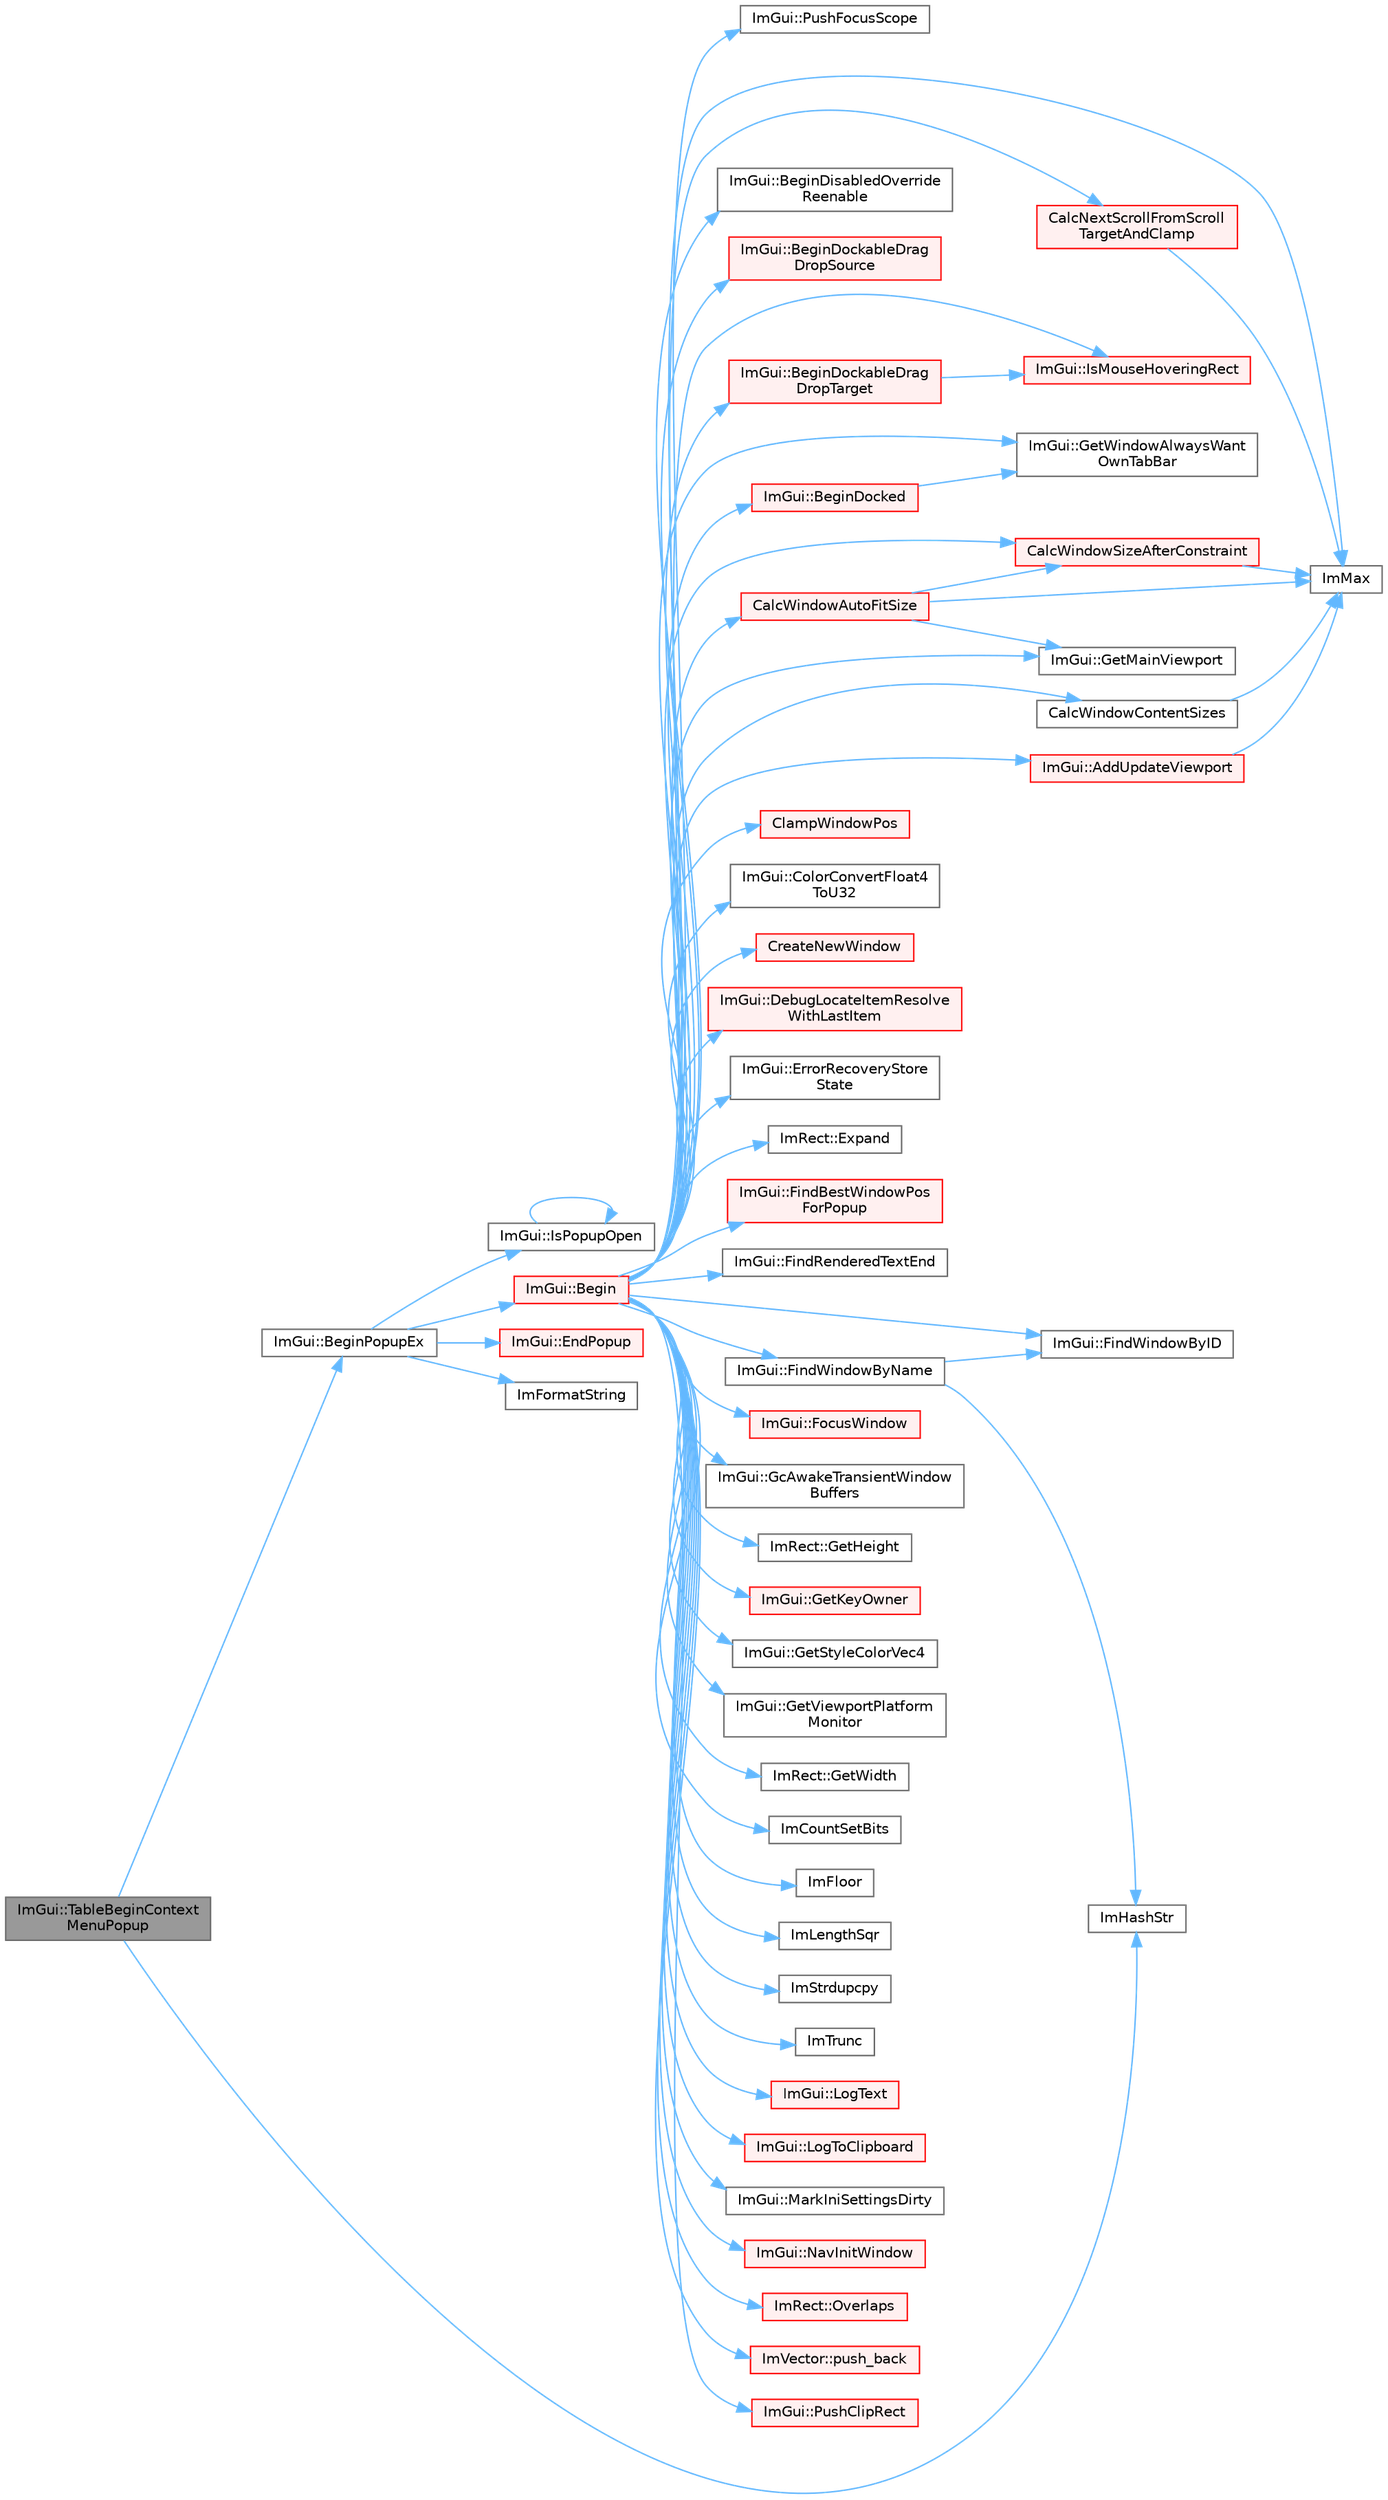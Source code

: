digraph "ImGui::TableBeginContextMenuPopup"
{
 // LATEX_PDF_SIZE
  bgcolor="transparent";
  edge [fontname=Helvetica,fontsize=10,labelfontname=Helvetica,labelfontsize=10];
  node [fontname=Helvetica,fontsize=10,shape=box,height=0.2,width=0.4];
  rankdir="LR";
  Node1 [id="Node000001",label="ImGui::TableBeginContext\lMenuPopup",height=0.2,width=0.4,color="gray40", fillcolor="grey60", style="filled", fontcolor="black",tooltip=" "];
  Node1 -> Node2 [id="edge1_Node000001_Node000002",color="steelblue1",style="solid",tooltip=" "];
  Node2 [id="Node000002",label="ImGui::BeginPopupEx",height=0.2,width=0.4,color="grey40", fillcolor="white", style="filled",URL="$namespace_im_gui.html#a9bb87665314f24d473daefd570d43db1",tooltip=" "];
  Node2 -> Node3 [id="edge2_Node000002_Node000003",color="steelblue1",style="solid",tooltip=" "];
  Node3 [id="Node000003",label="ImGui::Begin",height=0.2,width=0.4,color="red", fillcolor="#FFF0F0", style="filled",URL="$namespace_im_gui.html#a581e58db0bc930bafa4a5d23093a2b99",tooltip=" "];
  Node3 -> Node4 [id="edge3_Node000003_Node000004",color="steelblue1",style="solid",tooltip=" "];
  Node4 [id="Node000004",label="ImGui::AddUpdateViewport",height=0.2,width=0.4,color="red", fillcolor="#FFF0F0", style="filled",URL="$namespace_im_gui.html#ada58e5d3e2efc3cef60f213d771408d8",tooltip=" "];
  Node4 -> Node6 [id="edge4_Node000004_Node000006",color="steelblue1",style="solid",tooltip=" "];
  Node6 [id="Node000006",label="ImMax",height=0.2,width=0.4,color="grey40", fillcolor="white", style="filled",URL="$imgui__internal_8h.html#a7667efd95147d0422f140917c71a9226",tooltip=" "];
  Node3 -> Node20 [id="edge5_Node000003_Node000020",color="steelblue1",style="solid",tooltip=" "];
  Node20 [id="Node000020",label="ImGui::BeginDisabledOverride\lReenable",height=0.2,width=0.4,color="grey40", fillcolor="white", style="filled",URL="$namespace_im_gui.html#a26b36756e219b7129f894e1c2feb17a8",tooltip=" "];
  Node3 -> Node21 [id="edge6_Node000003_Node000021",color="steelblue1",style="solid",tooltip=" "];
  Node21 [id="Node000021",label="ImGui::BeginDockableDrag\lDropSource",height=0.2,width=0.4,color="red", fillcolor="#FFF0F0", style="filled",URL="$namespace_im_gui.html#a7a435b1565d4884e42a5ee5667f21a1f",tooltip=" "];
  Node3 -> Node369 [id="edge7_Node000003_Node000369",color="steelblue1",style="solid",tooltip=" "];
  Node369 [id="Node000369",label="ImGui::BeginDockableDrag\lDropTarget",height=0.2,width=0.4,color="red", fillcolor="#FFF0F0", style="filled",URL="$namespace_im_gui.html#a1725ff3becdb963b97c16d69d4c9f308",tooltip=" "];
  Node369 -> Node78 [id="edge8_Node000369_Node000078",color="steelblue1",style="solid",tooltip=" "];
  Node78 [id="Node000078",label="ImGui::IsMouseHoveringRect",height=0.2,width=0.4,color="red", fillcolor="#FFF0F0", style="filled",URL="$namespace_im_gui.html#ae0b8ea0e06c457316d6aed6c5b2a1c25",tooltip=" "];
  Node3 -> Node413 [id="edge9_Node000003_Node000413",color="steelblue1",style="solid",tooltip=" "];
  Node413 [id="Node000413",label="ImGui::BeginDocked",height=0.2,width=0.4,color="red", fillcolor="#FFF0F0", style="filled",URL="$namespace_im_gui.html#a627bb85e7c0ab597360f63719bfb1e55",tooltip=" "];
  Node413 -> Node457 [id="edge10_Node000413_Node000457",color="steelblue1",style="solid",tooltip=" "];
  Node457 [id="Node000457",label="ImGui::GetWindowAlwaysWant\lOwnTabBar",height=0.2,width=0.4,color="grey40", fillcolor="white", style="filled",URL="$namespace_im_gui.html#ae1208499040a30ab6dfd30ca0d14fbc2",tooltip=" "];
  Node3 -> Node263 [id="edge11_Node000003_Node000263",color="steelblue1",style="solid",tooltip=" "];
  Node263 [id="Node000263",label="CalcNextScrollFromScroll\lTargetAndClamp",height=0.2,width=0.4,color="red", fillcolor="#FFF0F0", style="filled",URL="$imgui_8cpp.html#a07abb80a54115cb5cf9da03351e29533",tooltip=" "];
  Node263 -> Node6 [id="edge12_Node000263_Node000006",color="steelblue1",style="solid",tooltip=" "];
  Node3 -> Node239 [id="edge13_Node000003_Node000239",color="steelblue1",style="solid",tooltip=" "];
  Node239 [id="Node000239",label="CalcWindowAutoFitSize",height=0.2,width=0.4,color="red", fillcolor="#FFF0F0", style="filled",URL="$imgui_8cpp.html#acbe6338daf87dc6ab636f02f1367eb41",tooltip=" "];
  Node239 -> Node242 [id="edge14_Node000239_Node000242",color="steelblue1",style="solid",tooltip=" "];
  Node242 [id="Node000242",label="CalcWindowSizeAfterConstraint",height=0.2,width=0.4,color="red", fillcolor="#FFF0F0", style="filled",URL="$imgui_8cpp.html#a0c4618a6985c33c4936f1d9f1c7b26b4",tooltip=" "];
  Node242 -> Node6 [id="edge15_Node000242_Node000006",color="steelblue1",style="solid",tooltip=" "];
  Node239 -> Node243 [id="edge16_Node000239_Node000243",color="steelblue1",style="solid",tooltip=" "];
  Node243 [id="Node000243",label="ImGui::GetMainViewport",height=0.2,width=0.4,color="grey40", fillcolor="white", style="filled",URL="$namespace_im_gui.html#a7bf620af1d66ee7d7b06701894d23e60",tooltip=" "];
  Node239 -> Node6 [id="edge17_Node000239_Node000006",color="steelblue1",style="solid",tooltip=" "];
  Node3 -> Node244 [id="edge18_Node000003_Node000244",color="steelblue1",style="solid",tooltip=" "];
  Node244 [id="Node000244",label="CalcWindowContentSizes",height=0.2,width=0.4,color="grey40", fillcolor="white", style="filled",URL="$imgui_8cpp.html#a6eddef51b4880a9f1dca88837f71fc6e",tooltip=" "];
  Node244 -> Node6 [id="edge19_Node000244_Node000006",color="steelblue1",style="solid",tooltip=" "];
  Node3 -> Node242 [id="edge20_Node000003_Node000242",color="steelblue1",style="solid",tooltip=" "];
  Node3 -> Node459 [id="edge21_Node000003_Node000459",color="steelblue1",style="solid",tooltip=" "];
  Node459 [id="Node000459",label="ClampWindowPos",height=0.2,width=0.4,color="red", fillcolor="#FFF0F0", style="filled",URL="$imgui_8cpp.html#a27b88f27774c413d5578ab6a3f989872",tooltip=" "];
  Node3 -> Node90 [id="edge22_Node000003_Node000090",color="steelblue1",style="solid",tooltip=" "];
  Node90 [id="Node000090",label="ImGui::ColorConvertFloat4\lToU32",height=0.2,width=0.4,color="grey40", fillcolor="white", style="filled",URL="$namespace_im_gui.html#abe2691de0b1a71c774ab24cc91564a94",tooltip=" "];
  Node3 -> Node460 [id="edge23_Node000003_Node000460",color="steelblue1",style="solid",tooltip=" "];
  Node460 [id="Node000460",label="CreateNewWindow",height=0.2,width=0.4,color="red", fillcolor="#FFF0F0", style="filled",URL="$imgui_8cpp.html#a3c92847eb67e7138e6f9af0ee66d3b33",tooltip=" "];
  Node3 -> Node112 [id="edge24_Node000003_Node000112",color="steelblue1",style="solid",tooltip=" "];
  Node112 [id="Node000112",label="ImGui::DebugLocateItemResolve\lWithLastItem",height=0.2,width=0.4,color="red", fillcolor="#FFF0F0", style="filled",URL="$namespace_im_gui.html#ae8ab0d7dfc90af8e82db3ed9e7829219",tooltip=" "];
  Node3 -> Node466 [id="edge25_Node000003_Node000466",color="steelblue1",style="solid",tooltip=" "];
  Node466 [id="Node000466",label="ImGui::ErrorRecoveryStore\lState",height=0.2,width=0.4,color="grey40", fillcolor="white", style="filled",URL="$namespace_im_gui.html#ac961d81019f580ffaec6b8857635a348",tooltip=" "];
  Node3 -> Node193 [id="edge26_Node000003_Node000193",color="steelblue1",style="solid",tooltip=" "];
  Node193 [id="Node000193",label="ImRect::Expand",height=0.2,width=0.4,color="grey40", fillcolor="white", style="filled",URL="$struct_im_rect.html#af33a7424c3341d08acd69da30c27c753",tooltip=" "];
  Node3 -> Node467 [id="edge27_Node000003_Node000467",color="steelblue1",style="solid",tooltip=" "];
  Node467 [id="Node000467",label="ImGui::FindBestWindowPos\lForPopup",height=0.2,width=0.4,color="red", fillcolor="#FFF0F0", style="filled",URL="$namespace_im_gui.html#a310ff87cbe678e2c632bf1f5577a7fbd",tooltip=" "];
  Node3 -> Node148 [id="edge28_Node000003_Node000148",color="steelblue1",style="solid",tooltip=" "];
  Node148 [id="Node000148",label="ImGui::FindRenderedTextEnd",height=0.2,width=0.4,color="grey40", fillcolor="white", style="filled",URL="$namespace_im_gui.html#a7671e1dbc803a31b06081b52a771d83f",tooltip=" "];
  Node3 -> Node248 [id="edge29_Node000003_Node000248",color="steelblue1",style="solid",tooltip=" "];
  Node248 [id="Node000248",label="ImGui::FindWindowByID",height=0.2,width=0.4,color="grey40", fillcolor="white", style="filled",URL="$namespace_im_gui.html#a82204d8800dc3a072ddbcbd2aecc48ac",tooltip=" "];
  Node3 -> Node247 [id="edge30_Node000003_Node000247",color="steelblue1",style="solid",tooltip=" "];
  Node247 [id="Node000247",label="ImGui::FindWindowByName",height=0.2,width=0.4,color="grey40", fillcolor="white", style="filled",URL="$namespace_im_gui.html#abca25f22c02e73d5eb2e9c72c4557813",tooltip=" "];
  Node247 -> Node248 [id="edge31_Node000247_Node000248",color="steelblue1",style="solid",tooltip=" "];
  Node247 -> Node52 [id="edge32_Node000247_Node000052",color="steelblue1",style="solid",tooltip=" "];
  Node52 [id="Node000052",label="ImHashStr",height=0.2,width=0.4,color="grey40", fillcolor="white", style="filled",URL="$imgui_8cpp.html#ab6659b5d67f7a3369e099ce890e12223",tooltip=" "];
  Node3 -> Node32 [id="edge33_Node000003_Node000032",color="steelblue1",style="solid",tooltip=" "];
  Node32 [id="Node000032",label="ImGui::FocusWindow",height=0.2,width=0.4,color="red", fillcolor="#FFF0F0", style="filled",URL="$namespace_im_gui.html#a27aa6f2f3aa11778c6d023b1b223f262",tooltip=" "];
  Node3 -> Node468 [id="edge34_Node000003_Node000468",color="steelblue1",style="solid",tooltip=" "];
  Node468 [id="Node000468",label="ImGui::GcAwakeTransientWindow\lBuffers",height=0.2,width=0.4,color="grey40", fillcolor="white", style="filled",URL="$namespace_im_gui.html#ad70feca33961fb47a8074074a8da2f80",tooltip=" "];
  Node3 -> Node14 [id="edge35_Node000003_Node000014",color="steelblue1",style="solid",tooltip=" "];
  Node14 [id="Node000014",label="ImRect::GetHeight",height=0.2,width=0.4,color="grey40", fillcolor="white", style="filled",URL="$struct_im_rect.html#a748d8ae9cb26508951ec6e2f2df0625b",tooltip=" "];
  Node3 -> Node469 [id="edge36_Node000003_Node000469",color="steelblue1",style="solid",tooltip=" "];
  Node469 [id="Node000469",label="ImGui::GetKeyOwner",height=0.2,width=0.4,color="red", fillcolor="#FFF0F0", style="filled",URL="$namespace_im_gui.html#a3976abb319f95d75fe9f6866f9956701",tooltip=" "];
  Node3 -> Node243 [id="edge37_Node000003_Node000243",color="steelblue1",style="solid",tooltip=" "];
  Node3 -> Node470 [id="edge38_Node000003_Node000470",color="steelblue1",style="solid",tooltip=" "];
  Node470 [id="Node000470",label="ImGui::GetStyleColorVec4",height=0.2,width=0.4,color="grey40", fillcolor="white", style="filled",URL="$namespace_im_gui.html#ad838e580972e2c4b3da2b0f60754b662",tooltip=" "];
  Node3 -> Node450 [id="edge39_Node000003_Node000450",color="steelblue1",style="solid",tooltip=" "];
  Node450 [id="Node000450",label="ImGui::GetViewportPlatform\lMonitor",height=0.2,width=0.4,color="grey40", fillcolor="white", style="filled",URL="$namespace_im_gui.html#a2f6bbca8b37a24999b5d04caa77ea6fd",tooltip=" "];
  Node3 -> Node15 [id="edge40_Node000003_Node000015",color="steelblue1",style="solid",tooltip=" "];
  Node15 [id="Node000015",label="ImRect::GetWidth",height=0.2,width=0.4,color="grey40", fillcolor="white", style="filled",URL="$struct_im_rect.html#afa75cb8491f20901c96166d17dcddac4",tooltip=" "];
  Node3 -> Node457 [id="edge41_Node000003_Node000457",color="steelblue1",style="solid",tooltip=" "];
  Node3 -> Node471 [id="edge42_Node000003_Node000471",color="steelblue1",style="solid",tooltip=" "];
  Node471 [id="Node000471",label="ImCountSetBits",height=0.2,width=0.4,color="grey40", fillcolor="white", style="filled",URL="$imgui__internal_8h.html#aacb58e1a4fda4df9644238d9679d1173",tooltip=" "];
  Node3 -> Node187 [id="edge43_Node000003_Node000187",color="steelblue1",style="solid",tooltip=" "];
  Node187 [id="Node000187",label="ImFloor",height=0.2,width=0.4,color="grey40", fillcolor="white", style="filled",URL="$imgui__internal_8h.html#a51a84b6be21807818b857a8565d97912",tooltip=" "];
  Node3 -> Node402 [id="edge44_Node000003_Node000402",color="steelblue1",style="solid",tooltip=" "];
  Node402 [id="Node000402",label="ImLengthSqr",height=0.2,width=0.4,color="grey40", fillcolor="white", style="filled",URL="$imgui__internal_8h.html#a2fa5cb39358b9b4b5fbe3750e648e19e",tooltip=" "];
  Node3 -> Node6 [id="edge45_Node000003_Node000006",color="steelblue1",style="solid",tooltip=" "];
  Node3 -> Node472 [id="edge46_Node000003_Node000472",color="steelblue1",style="solid",tooltip=" "];
  Node472 [id="Node000472",label="ImStrdupcpy",height=0.2,width=0.4,color="grey40", fillcolor="white", style="filled",URL="$imgui_8cpp.html#a06300f2f0f0cd710841ac9e7ef771354",tooltip=" "];
  Node3 -> Node98 [id="edge47_Node000003_Node000098",color="steelblue1",style="solid",tooltip=" "];
  Node98 [id="Node000098",label="ImTrunc",height=0.2,width=0.4,color="grey40", fillcolor="white", style="filled",URL="$imgui__internal_8h.html#a34870cae27ccd450c17ec3d3910b2da4",tooltip=" "];
  Node3 -> Node78 [id="edge48_Node000003_Node000078",color="steelblue1",style="solid",tooltip=" "];
  Node3 -> Node272 [id="edge49_Node000003_Node000272",color="steelblue1",style="solid",tooltip=" "];
  Node272 [id="Node000272",label="ImGui::LogText",height=0.2,width=0.4,color="red", fillcolor="#FFF0F0", style="filled",URL="$namespace_im_gui.html#aa548475d8f771ab6524d73d900a41198",tooltip=" "];
  Node3 -> Node473 [id="edge50_Node000003_Node000473",color="steelblue1",style="solid",tooltip=" "];
  Node473 [id="Node000473",label="ImGui::LogToClipboard",height=0.2,width=0.4,color="red", fillcolor="#FFF0F0", style="filled",URL="$namespace_im_gui.html#a70e12f01ecb65747c9a70b73555b6ec1",tooltip=" "];
  Node3 -> Node216 [id="edge51_Node000003_Node000216",color="steelblue1",style="solid",tooltip=" "];
  Node216 [id="Node000216",label="ImGui::MarkIniSettingsDirty",height=0.2,width=0.4,color="grey40", fillcolor="white", style="filled",URL="$namespace_im_gui.html#aee9b660c1d6786c00fc47c71c66eb1eb",tooltip=" "];
  Node3 -> Node475 [id="edge52_Node000003_Node000475",color="steelblue1",style="solid",tooltip=" "];
  Node475 [id="Node000475",label="ImGui::NavInitWindow",height=0.2,width=0.4,color="red", fillcolor="#FFF0F0", style="filled",URL="$namespace_im_gui.html#ae46a79d836c4b223c7030ea432e3ec15",tooltip=" "];
  Node3 -> Node152 [id="edge53_Node000003_Node000152",color="steelblue1",style="solid",tooltip=" "];
  Node152 [id="Node000152",label="ImRect::Overlaps",height=0.2,width=0.4,color="red", fillcolor="#FFF0F0", style="filled",URL="$struct_im_rect.html#a0af3bade3781e5e7c6afdf71ccfb0d43",tooltip=" "];
  Node3 -> Node99 [id="edge54_Node000003_Node000099",color="steelblue1",style="solid",tooltip=" "];
  Node99 [id="Node000099",label="ImVector::push_back",height=0.2,width=0.4,color="red", fillcolor="#FFF0F0", style="filled",URL="$struct_im_vector.html#aab5df48e0711a48bd12f3206e08c4108",tooltip=" "];
  Node3 -> Node104 [id="edge55_Node000003_Node000104",color="steelblue1",style="solid",tooltip=" "];
  Node104 [id="Node000104",label="ImGui::PushClipRect",height=0.2,width=0.4,color="red", fillcolor="#FFF0F0", style="filled",URL="$namespace_im_gui.html#a11c8bd8676e1281e15b24c9615b6904a",tooltip=" "];
  Node3 -> Node476 [id="edge56_Node000003_Node000476",color="steelblue1",style="solid",tooltip=" "];
  Node476 [id="Node000476",label="ImGui::PushFocusScope",height=0.2,width=0.4,color="grey40", fillcolor="white", style="filled",URL="$namespace_im_gui.html#ad10256d914b625cea7494b26c77b84ec",tooltip=" "];
  Node2 -> Node245 [id="edge57_Node000002_Node000245",color="steelblue1",style="solid",tooltip=" "];
  Node245 [id="Node000245",label="ImGui::EndPopup",height=0.2,width=0.4,color="red", fillcolor="#FFF0F0", style="filled",URL="$namespace_im_gui.html#aa6a9b5696f2ea7eed7683425fc77b8f2",tooltip=" "];
  Node2 -> Node25 [id="edge58_Node000002_Node000025",color="steelblue1",style="solid",tooltip=" "];
  Node25 [id="Node000025",label="ImFormatString",height=0.2,width=0.4,color="grey40", fillcolor="white", style="filled",URL="$imgui_8cpp.html#a75ccaf7d676b1f567ba888ae42ac3809",tooltip=" "];
  Node2 -> Node251 [id="edge59_Node000002_Node000251",color="steelblue1",style="solid",tooltip=" "];
  Node251 [id="Node000251",label="ImGui::IsPopupOpen",height=0.2,width=0.4,color="grey40", fillcolor="white", style="filled",URL="$namespace_im_gui.html#a0e351145d0936e79948094166757712e",tooltip=" "];
  Node251 -> Node251 [id="edge60_Node000251_Node000251",color="steelblue1",style="solid",tooltip=" "];
  Node1 -> Node52 [id="edge61_Node000001_Node000052",color="steelblue1",style="solid",tooltip=" "];
}
